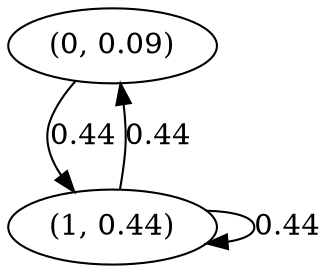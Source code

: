 digraph {
    0 [ label = "(0, 0.09)" ]
    1 [ label = "(1, 0.44)" ]
    1 -> 1 [ label = "0.44" ]
    1 -> 0 [ label = "0.44" ]
    0 -> 1 [ label = "0.44" ]
}

